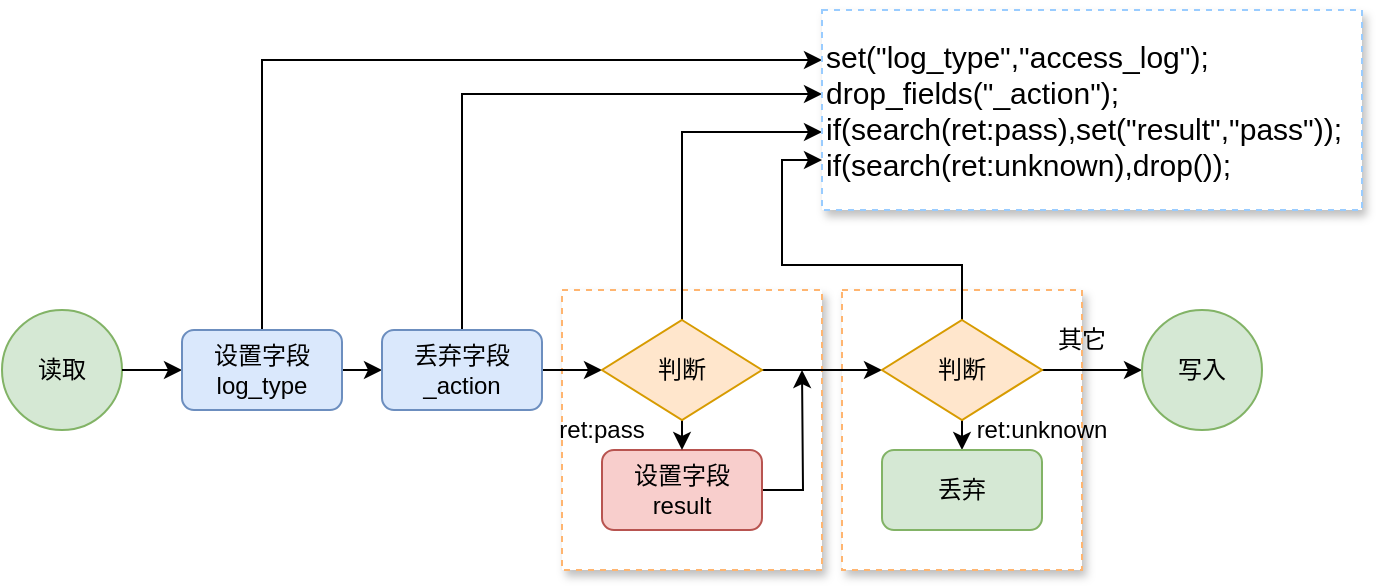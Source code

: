 <mxfile version="14.4.9" type="github">
  <diagram id="V6iUpfu1scyo8n4YPG8P" name="第 1 页">
    <mxGraphModel dx="946" dy="504" grid="1" gridSize="10" guides="1" tooltips="1" connect="1" arrows="1" fold="1" page="1" pageScale="1" pageWidth="827" pageHeight="1169" math="0" shadow="0">
      <root>
        <mxCell id="0" />
        <mxCell id="1" parent="0" />
        <mxCell id="9-r1RAOzHeGffFge5TbG-17" value="" style="rounded=0;whiteSpace=wrap;html=1;dashed=1;shadow=1;strokeColor=#FFB570;" vertex="1" parent="1">
          <mxGeometry x="480" y="180" width="120" height="140" as="geometry" />
        </mxCell>
        <mxCell id="9-r1RAOzHeGffFge5TbG-16" value="" style="rounded=0;whiteSpace=wrap;html=1;dashed=1;shadow=1;strokeColor=#FFB570;" vertex="1" parent="1">
          <mxGeometry x="340" y="180" width="130" height="140" as="geometry" />
        </mxCell>
        <mxCell id="9-r1RAOzHeGffFge5TbG-1" value="读取" style="ellipse;whiteSpace=wrap;html=1;aspect=fixed;fillColor=#d5e8d4;strokeColor=#82b366;" vertex="1" parent="1">
          <mxGeometry x="60" y="190" width="60" height="60" as="geometry" />
        </mxCell>
        <mxCell id="9-r1RAOzHeGffFge5TbG-2" value="" style="endArrow=classic;html=1;exitX=1;exitY=0.5;exitDx=0;exitDy=0;" edge="1" parent="1" source="9-r1RAOzHeGffFge5TbG-1">
          <mxGeometry width="50" height="50" relative="1" as="geometry">
            <mxPoint x="340" y="310" as="sourcePoint" />
            <mxPoint x="150" y="220" as="targetPoint" />
          </mxGeometry>
        </mxCell>
        <mxCell id="9-r1RAOzHeGffFge5TbG-6" style="edgeStyle=orthogonalEdgeStyle;rounded=0;orthogonalLoop=1;jettySize=auto;html=1;exitX=1;exitY=0.5;exitDx=0;exitDy=0;entryX=0;entryY=0.5;entryDx=0;entryDy=0;" edge="1" parent="1" source="9-r1RAOzHeGffFge5TbG-3" target="9-r1RAOzHeGffFge5TbG-5">
          <mxGeometry relative="1" as="geometry" />
        </mxCell>
        <mxCell id="9-r1RAOzHeGffFge5TbG-23" style="edgeStyle=orthogonalEdgeStyle;rounded=0;orthogonalLoop=1;jettySize=auto;html=1;exitX=0.5;exitY=0;exitDx=0;exitDy=0;entryX=0;entryY=0.25;entryDx=0;entryDy=0;" edge="1" parent="1" source="9-r1RAOzHeGffFge5TbG-3" target="9-r1RAOzHeGffFge5TbG-22">
          <mxGeometry relative="1" as="geometry" />
        </mxCell>
        <mxCell id="9-r1RAOzHeGffFge5TbG-3" value="设置字段&lt;br&gt;log_type" style="rounded=1;whiteSpace=wrap;html=1;fillColor=#dae8fc;strokeColor=#6c8ebf;" vertex="1" parent="1">
          <mxGeometry x="150" y="200" width="80" height="40" as="geometry" />
        </mxCell>
        <mxCell id="9-r1RAOzHeGffFge5TbG-19" style="edgeStyle=orthogonalEdgeStyle;rounded=0;orthogonalLoop=1;jettySize=auto;html=1;exitX=1;exitY=0.5;exitDx=0;exitDy=0;" edge="1" parent="1" source="9-r1RAOzHeGffFge5TbG-4">
          <mxGeometry relative="1" as="geometry">
            <mxPoint x="460" y="220" as="targetPoint" />
          </mxGeometry>
        </mxCell>
        <mxCell id="9-r1RAOzHeGffFge5TbG-4" value="设置字段&lt;br&gt;result" style="rounded=1;whiteSpace=wrap;html=1;fillColor=#f8cecc;strokeColor=#b85450;" vertex="1" parent="1">
          <mxGeometry x="360" y="260" width="80" height="40" as="geometry" />
        </mxCell>
        <mxCell id="9-r1RAOzHeGffFge5TbG-8" style="edgeStyle=orthogonalEdgeStyle;rounded=0;orthogonalLoop=1;jettySize=auto;html=1;exitX=1;exitY=0.5;exitDx=0;exitDy=0;entryX=0;entryY=0.5;entryDx=0;entryDy=0;" edge="1" parent="1" source="9-r1RAOzHeGffFge5TbG-5" target="9-r1RAOzHeGffFge5TbG-7">
          <mxGeometry relative="1" as="geometry" />
        </mxCell>
        <mxCell id="9-r1RAOzHeGffFge5TbG-26" style="edgeStyle=orthogonalEdgeStyle;rounded=0;orthogonalLoop=1;jettySize=auto;html=1;exitX=0.5;exitY=0;exitDx=0;exitDy=0;entryX=0;entryY=0.42;entryDx=0;entryDy=0;entryPerimeter=0;" edge="1" parent="1" source="9-r1RAOzHeGffFge5TbG-5" target="9-r1RAOzHeGffFge5TbG-22">
          <mxGeometry relative="1" as="geometry" />
        </mxCell>
        <mxCell id="9-r1RAOzHeGffFge5TbG-5" value="丢弃字段&lt;br&gt;_action" style="rounded=1;whiteSpace=wrap;html=1;fillColor=#dae8fc;strokeColor=#6c8ebf;" vertex="1" parent="1">
          <mxGeometry x="250" y="200" width="80" height="40" as="geometry" />
        </mxCell>
        <mxCell id="9-r1RAOzHeGffFge5TbG-10" style="edgeStyle=orthogonalEdgeStyle;rounded=0;orthogonalLoop=1;jettySize=auto;html=1;exitX=1;exitY=0.5;exitDx=0;exitDy=0;entryX=0;entryY=0.5;entryDx=0;entryDy=0;" edge="1" parent="1" source="9-r1RAOzHeGffFge5TbG-7" target="9-r1RAOzHeGffFge5TbG-9">
          <mxGeometry relative="1" as="geometry" />
        </mxCell>
        <mxCell id="9-r1RAOzHeGffFge5TbG-13" style="edgeStyle=orthogonalEdgeStyle;rounded=0;orthogonalLoop=1;jettySize=auto;html=1;exitX=0.5;exitY=1;exitDx=0;exitDy=0;entryX=0.5;entryY=0;entryDx=0;entryDy=0;" edge="1" parent="1" source="9-r1RAOzHeGffFge5TbG-7" target="9-r1RAOzHeGffFge5TbG-4">
          <mxGeometry relative="1" as="geometry" />
        </mxCell>
        <mxCell id="9-r1RAOzHeGffFge5TbG-27" style="edgeStyle=orthogonalEdgeStyle;rounded=0;orthogonalLoop=1;jettySize=auto;html=1;exitX=0.5;exitY=0;exitDx=0;exitDy=0;entryX=0;entryY=0.61;entryDx=0;entryDy=0;entryPerimeter=0;" edge="1" parent="1" source="9-r1RAOzHeGffFge5TbG-7" target="9-r1RAOzHeGffFge5TbG-22">
          <mxGeometry relative="1" as="geometry" />
        </mxCell>
        <mxCell id="9-r1RAOzHeGffFge5TbG-7" value="判断" style="rhombus;whiteSpace=wrap;html=1;fillColor=#ffe6cc;strokeColor=#d79b00;" vertex="1" parent="1">
          <mxGeometry x="360" y="195" width="80" height="50" as="geometry" />
        </mxCell>
        <mxCell id="9-r1RAOzHeGffFge5TbG-12" style="edgeStyle=orthogonalEdgeStyle;rounded=0;orthogonalLoop=1;jettySize=auto;html=1;exitX=0.5;exitY=1;exitDx=0;exitDy=0;entryX=0.5;entryY=0;entryDx=0;entryDy=0;" edge="1" parent="1" source="9-r1RAOzHeGffFge5TbG-9" target="9-r1RAOzHeGffFge5TbG-11">
          <mxGeometry relative="1" as="geometry" />
        </mxCell>
        <mxCell id="9-r1RAOzHeGffFge5TbG-15" style="edgeStyle=orthogonalEdgeStyle;rounded=0;orthogonalLoop=1;jettySize=auto;html=1;exitX=1;exitY=0.5;exitDx=0;exitDy=0;entryX=0;entryY=0.5;entryDx=0;entryDy=0;" edge="1" parent="1" source="9-r1RAOzHeGffFge5TbG-9" target="9-r1RAOzHeGffFge5TbG-14">
          <mxGeometry relative="1" as="geometry" />
        </mxCell>
        <mxCell id="9-r1RAOzHeGffFge5TbG-28" style="edgeStyle=orthogonalEdgeStyle;rounded=0;orthogonalLoop=1;jettySize=auto;html=1;exitX=0.5;exitY=0;exitDx=0;exitDy=0;entryX=0;entryY=0.75;entryDx=0;entryDy=0;" edge="1" parent="1" source="9-r1RAOzHeGffFge5TbG-9" target="9-r1RAOzHeGffFge5TbG-22">
          <mxGeometry relative="1" as="geometry" />
        </mxCell>
        <mxCell id="9-r1RAOzHeGffFge5TbG-9" value="判断" style="rhombus;whiteSpace=wrap;html=1;fillColor=#ffe6cc;strokeColor=#d79b00;" vertex="1" parent="1">
          <mxGeometry x="500" y="195" width="80" height="50" as="geometry" />
        </mxCell>
        <mxCell id="9-r1RAOzHeGffFge5TbG-11" value="丢弃" style="rounded=1;whiteSpace=wrap;html=1;fillColor=#d5e8d4;strokeColor=#82b366;" vertex="1" parent="1">
          <mxGeometry x="500" y="260" width="80" height="40" as="geometry" />
        </mxCell>
        <mxCell id="9-r1RAOzHeGffFge5TbG-14" value="写入" style="ellipse;whiteSpace=wrap;html=1;aspect=fixed;fillColor=#d5e8d4;strokeColor=#82b366;" vertex="1" parent="1">
          <mxGeometry x="630" y="190" width="60" height="60" as="geometry" />
        </mxCell>
        <mxCell id="9-r1RAOzHeGffFge5TbG-20" value="ret:pass" style="text;html=1;strokeColor=none;fillColor=none;align=center;verticalAlign=middle;whiteSpace=wrap;rounded=0;shadow=1;dashed=1;" vertex="1" parent="1">
          <mxGeometry x="340" y="240" width="40" height="20" as="geometry" />
        </mxCell>
        <mxCell id="9-r1RAOzHeGffFge5TbG-21" value="ret:unknown" style="text;html=1;strokeColor=none;fillColor=none;align=center;verticalAlign=middle;whiteSpace=wrap;rounded=0;shadow=1;dashed=1;" vertex="1" parent="1">
          <mxGeometry x="560" y="240" width="40" height="20" as="geometry" />
        </mxCell>
        <mxCell id="9-r1RAOzHeGffFge5TbG-22" value="&lt;font style=&quot;font-size: 15px&quot;&gt;&lt;span&gt;set(&quot;log_type&quot;,&quot;access_log&quot;);&lt;/span&gt;&lt;br&gt;&lt;span&gt;drop_fields(&quot;_action&quot;);&lt;/span&gt;&lt;br&gt;&lt;span&gt;if(search(ret:pass),set(&quot;result&quot;,&quot;pass&quot;));&lt;/span&gt;&lt;br&gt;&lt;span&gt;if(search(ret:unknown),drop());&lt;/span&gt;&lt;/font&gt;" style="rounded=0;whiteSpace=wrap;html=1;shadow=1;dashed=1;strokeColor=#99CCFF;align=left;" vertex="1" parent="1">
          <mxGeometry x="470" y="40" width="270" height="100" as="geometry" />
        </mxCell>
        <mxCell id="9-r1RAOzHeGffFge5TbG-29" value="其它" style="text;html=1;strokeColor=none;fillColor=none;align=center;verticalAlign=middle;whiteSpace=wrap;rounded=0;shadow=1;dashed=1;" vertex="1" parent="1">
          <mxGeometry x="580" y="195" width="40" height="20" as="geometry" />
        </mxCell>
      </root>
    </mxGraphModel>
  </diagram>
</mxfile>
